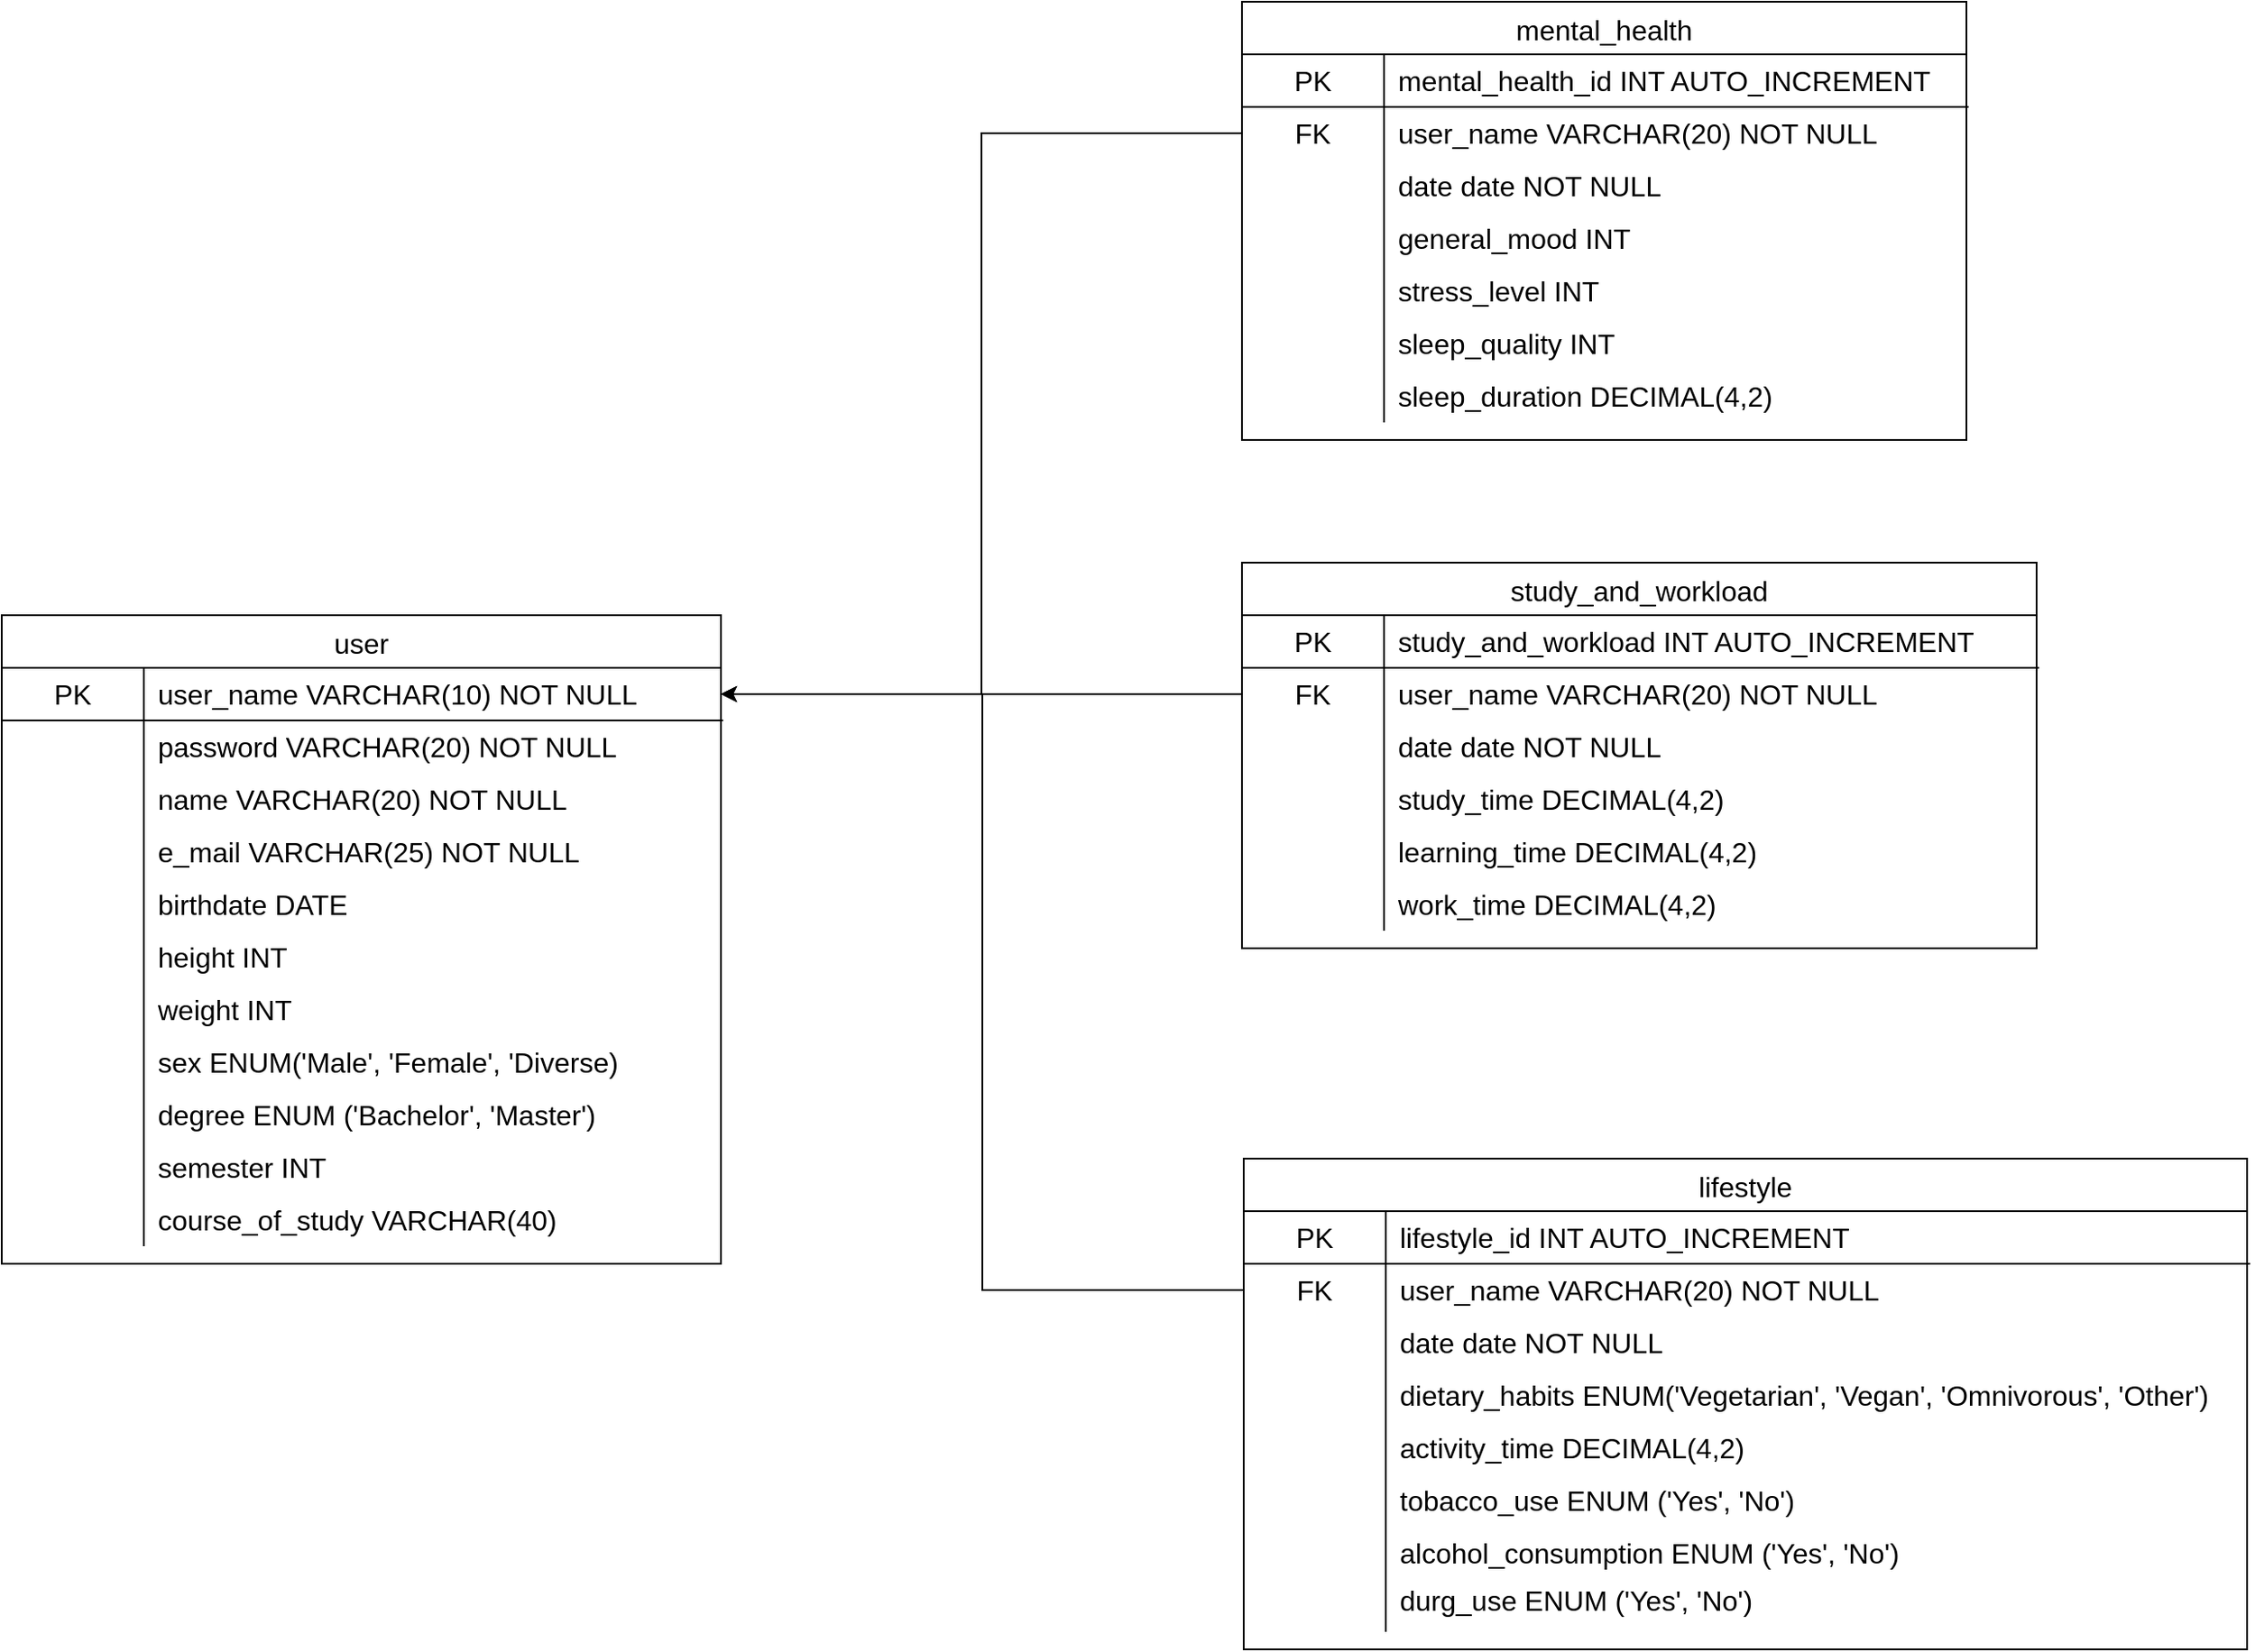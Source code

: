 <mxfile version="21.6.8" type="device">
  <diagram id="C5RBs43oDa-KdzZeNtuy" name="Page-1">
    <mxGraphModel dx="2213" dy="1338" grid="1" gridSize="10" guides="1" tooltips="1" connect="1" arrows="1" fold="1" page="1" pageScale="1" pageWidth="827" pageHeight="1169" math="0" shadow="0">
      <root>
        <mxCell id="WIyWlLk6GJQsqaUBKTNV-0" />
        <mxCell id="WIyWlLk6GJQsqaUBKTNV-1" parent="WIyWlLk6GJQsqaUBKTNV-0" />
        <mxCell id="Gidn2FxZ_d8zA4v_Wwoo-0" value="user" style="shape=table;startSize=30;container=1;collapsible=0;childLayout=tableLayout;fixedRows=1;rowLines=0;fontStyle=0;strokeColor=default;fontSize=16;" vertex="1" parent="WIyWlLk6GJQsqaUBKTNV-1">
          <mxGeometry x="120" y="350" width="410" height="370" as="geometry" />
        </mxCell>
        <mxCell id="Gidn2FxZ_d8zA4v_Wwoo-1" value="" style="shape=tableRow;horizontal=0;startSize=0;swimlaneHead=0;swimlaneBody=0;top=0;left=0;bottom=0;right=0;collapsible=0;dropTarget=0;fillColor=none;points=[[0,0.5],[1,0.5]];portConstraint=eastwest;strokeColor=inherit;fontSize=16;" vertex="1" parent="Gidn2FxZ_d8zA4v_Wwoo-0">
          <mxGeometry y="30" width="410" height="30" as="geometry" />
        </mxCell>
        <mxCell id="Gidn2FxZ_d8zA4v_Wwoo-2" value="PK" style="shape=partialRectangle;html=1;whiteSpace=wrap;connectable=0;fillColor=none;top=0;left=0;bottom=0;right=0;overflow=hidden;pointerEvents=1;strokeColor=inherit;fontSize=16;" vertex="1" parent="Gidn2FxZ_d8zA4v_Wwoo-1">
          <mxGeometry width="81" height="30" as="geometry">
            <mxRectangle width="81" height="30" as="alternateBounds" />
          </mxGeometry>
        </mxCell>
        <mxCell id="Gidn2FxZ_d8zA4v_Wwoo-3" value="user_name VARCHAR(10) NOT NULL" style="shape=partialRectangle;html=1;whiteSpace=wrap;connectable=0;fillColor=none;top=0;left=0;bottom=0;right=0;align=left;spacingLeft=6;overflow=hidden;strokeColor=inherit;fontSize=16;" vertex="1" parent="Gidn2FxZ_d8zA4v_Wwoo-1">
          <mxGeometry x="81" width="329" height="30" as="geometry">
            <mxRectangle width="329" height="30" as="alternateBounds" />
          </mxGeometry>
        </mxCell>
        <mxCell id="Gidn2FxZ_d8zA4v_Wwoo-4" value="" style="shape=tableRow;horizontal=0;startSize=0;swimlaneHead=0;swimlaneBody=0;top=0;left=0;bottom=0;right=0;collapsible=0;dropTarget=0;fillColor=none;points=[[0,0.5],[1,0.5]];portConstraint=eastwest;strokeColor=inherit;fontSize=16;" vertex="1" parent="Gidn2FxZ_d8zA4v_Wwoo-0">
          <mxGeometry y="60" width="410" height="30" as="geometry" />
        </mxCell>
        <mxCell id="Gidn2FxZ_d8zA4v_Wwoo-5" value="" style="shape=partialRectangle;html=1;whiteSpace=wrap;connectable=0;fillColor=none;top=0;left=0;bottom=0;right=0;overflow=hidden;strokeColor=inherit;fontSize=16;" vertex="1" parent="Gidn2FxZ_d8zA4v_Wwoo-4">
          <mxGeometry width="81" height="30" as="geometry">
            <mxRectangle width="81" height="30" as="alternateBounds" />
          </mxGeometry>
        </mxCell>
        <mxCell id="Gidn2FxZ_d8zA4v_Wwoo-6" value="password VARCHAR(20) NOT NULL&lt;span style=&quot;white-space: pre;&quot;&gt;&#x9;&lt;/span&gt;" style="shape=partialRectangle;html=1;whiteSpace=wrap;connectable=0;fillColor=none;top=0;left=0;bottom=0;right=0;align=left;spacingLeft=6;overflow=hidden;strokeColor=inherit;fontSize=16;" vertex="1" parent="Gidn2FxZ_d8zA4v_Wwoo-4">
          <mxGeometry x="81" width="329" height="30" as="geometry">
            <mxRectangle width="329" height="30" as="alternateBounds" />
          </mxGeometry>
        </mxCell>
        <mxCell id="Gidn2FxZ_d8zA4v_Wwoo-7" value="" style="shape=tableRow;horizontal=0;startSize=0;swimlaneHead=0;swimlaneBody=0;top=0;left=0;bottom=0;right=0;collapsible=0;dropTarget=0;fillColor=none;points=[[0,0.5],[1,0.5]];portConstraint=eastwest;strokeColor=inherit;fontSize=16;" vertex="1" parent="Gidn2FxZ_d8zA4v_Wwoo-0">
          <mxGeometry y="90" width="410" height="30" as="geometry" />
        </mxCell>
        <mxCell id="Gidn2FxZ_d8zA4v_Wwoo-8" value="" style="shape=partialRectangle;html=1;whiteSpace=wrap;connectable=0;fillColor=none;top=0;left=0;bottom=0;right=0;overflow=hidden;strokeColor=inherit;fontSize=16;" vertex="1" parent="Gidn2FxZ_d8zA4v_Wwoo-7">
          <mxGeometry width="81" height="30" as="geometry">
            <mxRectangle width="81" height="30" as="alternateBounds" />
          </mxGeometry>
        </mxCell>
        <mxCell id="Gidn2FxZ_d8zA4v_Wwoo-9" value="name VARCHAR(20) NOT NULL" style="shape=partialRectangle;html=1;whiteSpace=wrap;connectable=0;fillColor=none;top=0;left=0;bottom=0;right=0;align=left;spacingLeft=6;overflow=hidden;strokeColor=inherit;fontSize=16;" vertex="1" parent="Gidn2FxZ_d8zA4v_Wwoo-7">
          <mxGeometry x="81" width="329" height="30" as="geometry">
            <mxRectangle width="329" height="30" as="alternateBounds" />
          </mxGeometry>
        </mxCell>
        <mxCell id="Gidn2FxZ_d8zA4v_Wwoo-13" style="shape=tableRow;horizontal=0;startSize=0;swimlaneHead=0;swimlaneBody=0;top=0;left=0;bottom=0;right=0;collapsible=0;dropTarget=0;fillColor=none;points=[[0,0.5],[1,0.5]];portConstraint=eastwest;strokeColor=inherit;fontSize=16;" vertex="1" parent="Gidn2FxZ_d8zA4v_Wwoo-0">
          <mxGeometry y="120" width="410" height="30" as="geometry" />
        </mxCell>
        <mxCell id="Gidn2FxZ_d8zA4v_Wwoo-14" style="shape=partialRectangle;html=1;whiteSpace=wrap;connectable=0;fillColor=none;top=0;left=0;bottom=0;right=0;overflow=hidden;strokeColor=inherit;fontSize=16;" vertex="1" parent="Gidn2FxZ_d8zA4v_Wwoo-13">
          <mxGeometry width="81" height="30" as="geometry">
            <mxRectangle width="81" height="30" as="alternateBounds" />
          </mxGeometry>
        </mxCell>
        <mxCell id="Gidn2FxZ_d8zA4v_Wwoo-15" value="e_mail VARCHAR(25) NOT NULL" style="shape=partialRectangle;html=1;whiteSpace=wrap;connectable=0;fillColor=none;top=0;left=0;bottom=0;right=0;align=left;spacingLeft=6;overflow=hidden;strokeColor=inherit;fontSize=16;" vertex="1" parent="Gidn2FxZ_d8zA4v_Wwoo-13">
          <mxGeometry x="81" width="329" height="30" as="geometry">
            <mxRectangle width="329" height="30" as="alternateBounds" />
          </mxGeometry>
        </mxCell>
        <mxCell id="Gidn2FxZ_d8zA4v_Wwoo-16" style="shape=tableRow;horizontal=0;startSize=0;swimlaneHead=0;swimlaneBody=0;top=0;left=0;bottom=0;right=0;collapsible=0;dropTarget=0;fillColor=none;points=[[0,0.5],[1,0.5]];portConstraint=eastwest;strokeColor=inherit;fontSize=16;" vertex="1" parent="Gidn2FxZ_d8zA4v_Wwoo-0">
          <mxGeometry y="150" width="410" height="30" as="geometry" />
        </mxCell>
        <mxCell id="Gidn2FxZ_d8zA4v_Wwoo-17" style="shape=partialRectangle;html=1;whiteSpace=wrap;connectable=0;fillColor=none;top=0;left=0;bottom=0;right=0;overflow=hidden;strokeColor=inherit;fontSize=16;" vertex="1" parent="Gidn2FxZ_d8zA4v_Wwoo-16">
          <mxGeometry width="81" height="30" as="geometry">
            <mxRectangle width="81" height="30" as="alternateBounds" />
          </mxGeometry>
        </mxCell>
        <mxCell id="Gidn2FxZ_d8zA4v_Wwoo-18" value="birthdate DATE" style="shape=partialRectangle;html=1;whiteSpace=wrap;connectable=0;fillColor=none;top=0;left=0;bottom=0;right=0;align=left;spacingLeft=6;overflow=hidden;strokeColor=inherit;fontSize=16;" vertex="1" parent="Gidn2FxZ_d8zA4v_Wwoo-16">
          <mxGeometry x="81" width="329" height="30" as="geometry">
            <mxRectangle width="329" height="30" as="alternateBounds" />
          </mxGeometry>
        </mxCell>
        <mxCell id="Gidn2FxZ_d8zA4v_Wwoo-19" style="shape=tableRow;horizontal=0;startSize=0;swimlaneHead=0;swimlaneBody=0;top=0;left=0;bottom=0;right=0;collapsible=0;dropTarget=0;fillColor=none;points=[[0,0.5],[1,0.5]];portConstraint=eastwest;strokeColor=inherit;fontSize=16;" vertex="1" parent="Gidn2FxZ_d8zA4v_Wwoo-0">
          <mxGeometry y="180" width="410" height="30" as="geometry" />
        </mxCell>
        <mxCell id="Gidn2FxZ_d8zA4v_Wwoo-20" style="shape=partialRectangle;html=1;whiteSpace=wrap;connectable=0;fillColor=none;top=0;left=0;bottom=0;right=0;overflow=hidden;strokeColor=inherit;fontSize=16;" vertex="1" parent="Gidn2FxZ_d8zA4v_Wwoo-19">
          <mxGeometry width="81" height="30" as="geometry">
            <mxRectangle width="81" height="30" as="alternateBounds" />
          </mxGeometry>
        </mxCell>
        <mxCell id="Gidn2FxZ_d8zA4v_Wwoo-21" value="height INT&lt;span style=&quot;white-space: pre;&quot;&gt;&#x9;&lt;/span&gt;" style="shape=partialRectangle;html=1;whiteSpace=wrap;connectable=0;fillColor=none;top=0;left=0;bottom=0;right=0;align=left;spacingLeft=6;overflow=hidden;strokeColor=inherit;fontSize=16;" vertex="1" parent="Gidn2FxZ_d8zA4v_Wwoo-19">
          <mxGeometry x="81" width="329" height="30" as="geometry">
            <mxRectangle width="329" height="30" as="alternateBounds" />
          </mxGeometry>
        </mxCell>
        <mxCell id="Gidn2FxZ_d8zA4v_Wwoo-22" style="shape=tableRow;horizontal=0;startSize=0;swimlaneHead=0;swimlaneBody=0;top=0;left=0;bottom=0;right=0;collapsible=0;dropTarget=0;fillColor=none;points=[[0,0.5],[1,0.5]];portConstraint=eastwest;strokeColor=inherit;fontSize=16;" vertex="1" parent="Gidn2FxZ_d8zA4v_Wwoo-0">
          <mxGeometry y="210" width="410" height="30" as="geometry" />
        </mxCell>
        <mxCell id="Gidn2FxZ_d8zA4v_Wwoo-23" style="shape=partialRectangle;html=1;whiteSpace=wrap;connectable=0;fillColor=none;top=0;left=0;bottom=0;right=0;overflow=hidden;strokeColor=inherit;fontSize=16;" vertex="1" parent="Gidn2FxZ_d8zA4v_Wwoo-22">
          <mxGeometry width="81" height="30" as="geometry">
            <mxRectangle width="81" height="30" as="alternateBounds" />
          </mxGeometry>
        </mxCell>
        <mxCell id="Gidn2FxZ_d8zA4v_Wwoo-24" value="weight INT" style="shape=partialRectangle;html=1;whiteSpace=wrap;connectable=0;fillColor=none;top=0;left=0;bottom=0;right=0;align=left;spacingLeft=6;overflow=hidden;strokeColor=inherit;fontSize=16;" vertex="1" parent="Gidn2FxZ_d8zA4v_Wwoo-22">
          <mxGeometry x="81" width="329" height="30" as="geometry">
            <mxRectangle width="329" height="30" as="alternateBounds" />
          </mxGeometry>
        </mxCell>
        <mxCell id="Gidn2FxZ_d8zA4v_Wwoo-25" style="shape=tableRow;horizontal=0;startSize=0;swimlaneHead=0;swimlaneBody=0;top=0;left=0;bottom=0;right=0;collapsible=0;dropTarget=0;fillColor=none;points=[[0,0.5],[1,0.5]];portConstraint=eastwest;strokeColor=inherit;fontSize=16;" vertex="1" parent="Gidn2FxZ_d8zA4v_Wwoo-0">
          <mxGeometry y="240" width="410" height="30" as="geometry" />
        </mxCell>
        <mxCell id="Gidn2FxZ_d8zA4v_Wwoo-26" style="shape=partialRectangle;html=1;whiteSpace=wrap;connectable=0;fillColor=none;top=0;left=0;bottom=0;right=0;overflow=hidden;strokeColor=inherit;fontSize=16;" vertex="1" parent="Gidn2FxZ_d8zA4v_Wwoo-25">
          <mxGeometry width="81" height="30" as="geometry">
            <mxRectangle width="81" height="30" as="alternateBounds" />
          </mxGeometry>
        </mxCell>
        <mxCell id="Gidn2FxZ_d8zA4v_Wwoo-27" value="sex ENUM(&#39;Male&#39;, &#39;Female&#39;, &#39;Diverse)" style="shape=partialRectangle;html=1;whiteSpace=wrap;connectable=0;fillColor=none;top=0;left=0;bottom=0;right=0;align=left;spacingLeft=6;overflow=hidden;strokeColor=inherit;fontSize=16;" vertex="1" parent="Gidn2FxZ_d8zA4v_Wwoo-25">
          <mxGeometry x="81" width="329" height="30" as="geometry">
            <mxRectangle width="329" height="30" as="alternateBounds" />
          </mxGeometry>
        </mxCell>
        <mxCell id="Gidn2FxZ_d8zA4v_Wwoo-28" style="shape=tableRow;horizontal=0;startSize=0;swimlaneHead=0;swimlaneBody=0;top=0;left=0;bottom=0;right=0;collapsible=0;dropTarget=0;fillColor=none;points=[[0,0.5],[1,0.5]];portConstraint=eastwest;strokeColor=inherit;fontSize=16;" vertex="1" parent="Gidn2FxZ_d8zA4v_Wwoo-0">
          <mxGeometry y="270" width="410" height="30" as="geometry" />
        </mxCell>
        <mxCell id="Gidn2FxZ_d8zA4v_Wwoo-29" style="shape=partialRectangle;html=1;whiteSpace=wrap;connectable=0;fillColor=none;top=0;left=0;bottom=0;right=0;overflow=hidden;strokeColor=inherit;fontSize=16;" vertex="1" parent="Gidn2FxZ_d8zA4v_Wwoo-28">
          <mxGeometry width="81" height="30" as="geometry">
            <mxRectangle width="81" height="30" as="alternateBounds" />
          </mxGeometry>
        </mxCell>
        <mxCell id="Gidn2FxZ_d8zA4v_Wwoo-30" value="degree ENUM (&#39;Bachelor&#39;, &#39;Master&#39;)" style="shape=partialRectangle;html=1;whiteSpace=wrap;connectable=0;fillColor=none;top=0;left=0;bottom=0;right=0;align=left;spacingLeft=6;overflow=hidden;strokeColor=inherit;fontSize=16;" vertex="1" parent="Gidn2FxZ_d8zA4v_Wwoo-28">
          <mxGeometry x="81" width="329" height="30" as="geometry">
            <mxRectangle width="329" height="30" as="alternateBounds" />
          </mxGeometry>
        </mxCell>
        <mxCell id="Gidn2FxZ_d8zA4v_Wwoo-31" style="shape=tableRow;horizontal=0;startSize=0;swimlaneHead=0;swimlaneBody=0;top=0;left=0;bottom=0;right=0;collapsible=0;dropTarget=0;fillColor=none;points=[[0,0.5],[1,0.5]];portConstraint=eastwest;strokeColor=inherit;fontSize=16;" vertex="1" parent="Gidn2FxZ_d8zA4v_Wwoo-0">
          <mxGeometry y="300" width="410" height="30" as="geometry" />
        </mxCell>
        <mxCell id="Gidn2FxZ_d8zA4v_Wwoo-32" style="shape=partialRectangle;html=1;whiteSpace=wrap;connectable=0;fillColor=none;top=0;left=0;bottom=0;right=0;overflow=hidden;strokeColor=inherit;fontSize=16;" vertex="1" parent="Gidn2FxZ_d8zA4v_Wwoo-31">
          <mxGeometry width="81" height="30" as="geometry">
            <mxRectangle width="81" height="30" as="alternateBounds" />
          </mxGeometry>
        </mxCell>
        <mxCell id="Gidn2FxZ_d8zA4v_Wwoo-33" value="semester INT" style="shape=partialRectangle;html=1;whiteSpace=wrap;connectable=0;fillColor=none;top=0;left=0;bottom=0;right=0;align=left;spacingLeft=6;overflow=hidden;strokeColor=inherit;fontSize=16;" vertex="1" parent="Gidn2FxZ_d8zA4v_Wwoo-31">
          <mxGeometry x="81" width="329" height="30" as="geometry">
            <mxRectangle width="329" height="30" as="alternateBounds" />
          </mxGeometry>
        </mxCell>
        <mxCell id="Gidn2FxZ_d8zA4v_Wwoo-34" style="shape=tableRow;horizontal=0;startSize=0;swimlaneHead=0;swimlaneBody=0;top=0;left=0;bottom=0;right=0;collapsible=0;dropTarget=0;fillColor=none;points=[[0,0.5],[1,0.5]];portConstraint=eastwest;strokeColor=inherit;fontSize=16;" vertex="1" parent="Gidn2FxZ_d8zA4v_Wwoo-0">
          <mxGeometry y="330" width="410" height="30" as="geometry" />
        </mxCell>
        <mxCell id="Gidn2FxZ_d8zA4v_Wwoo-35" style="shape=partialRectangle;html=1;whiteSpace=wrap;connectable=0;fillColor=none;top=0;left=0;bottom=0;right=0;overflow=hidden;strokeColor=inherit;fontSize=16;" vertex="1" parent="Gidn2FxZ_d8zA4v_Wwoo-34">
          <mxGeometry width="81" height="30" as="geometry">
            <mxRectangle width="81" height="30" as="alternateBounds" />
          </mxGeometry>
        </mxCell>
        <mxCell id="Gidn2FxZ_d8zA4v_Wwoo-36" value="course_of_study VARCHAR(40)" style="shape=partialRectangle;html=1;whiteSpace=wrap;connectable=0;fillColor=none;top=0;left=0;bottom=0;right=0;align=left;spacingLeft=6;overflow=hidden;strokeColor=inherit;fontSize=16;" vertex="1" parent="Gidn2FxZ_d8zA4v_Wwoo-34">
          <mxGeometry x="81" width="329" height="30" as="geometry">
            <mxRectangle width="329" height="30" as="alternateBounds" />
          </mxGeometry>
        </mxCell>
        <mxCell id="Gidn2FxZ_d8zA4v_Wwoo-37" value="" style="endArrow=none;html=1;rounded=0;entryX=1.003;entryY=0;entryDx=0;entryDy=0;entryPerimeter=0;exitX=0;exitY=0;exitDx=0;exitDy=0;exitPerimeter=0;" edge="1" parent="Gidn2FxZ_d8zA4v_Wwoo-0" source="Gidn2FxZ_d8zA4v_Wwoo-4" target="Gidn2FxZ_d8zA4v_Wwoo-4">
          <mxGeometry width="50" height="50" relative="1" as="geometry">
            <mxPoint x="180" y="190" as="sourcePoint" />
            <mxPoint x="230" y="140" as="targetPoint" />
          </mxGeometry>
        </mxCell>
        <mxCell id="Gidn2FxZ_d8zA4v_Wwoo-38" value="mental_health" style="shape=table;startSize=30;container=1;collapsible=0;childLayout=tableLayout;fixedRows=1;rowLines=0;fontStyle=0;strokeColor=default;fontSize=16;" vertex="1" parent="WIyWlLk6GJQsqaUBKTNV-1">
          <mxGeometry x="827" width="413" height="250" as="geometry" />
        </mxCell>
        <mxCell id="Gidn2FxZ_d8zA4v_Wwoo-39" value="" style="shape=tableRow;horizontal=0;startSize=0;swimlaneHead=0;swimlaneBody=0;top=0;left=0;bottom=0;right=0;collapsible=0;dropTarget=0;fillColor=none;points=[[0,0.5],[1,0.5]];portConstraint=eastwest;strokeColor=inherit;fontSize=16;" vertex="1" parent="Gidn2FxZ_d8zA4v_Wwoo-38">
          <mxGeometry y="30" width="413" height="30" as="geometry" />
        </mxCell>
        <mxCell id="Gidn2FxZ_d8zA4v_Wwoo-40" value="PK" style="shape=partialRectangle;html=1;whiteSpace=wrap;connectable=0;fillColor=none;top=0;left=0;bottom=0;right=0;overflow=hidden;pointerEvents=1;strokeColor=inherit;fontSize=16;" vertex="1" parent="Gidn2FxZ_d8zA4v_Wwoo-39">
          <mxGeometry width="81" height="30" as="geometry">
            <mxRectangle width="81" height="30" as="alternateBounds" />
          </mxGeometry>
        </mxCell>
        <mxCell id="Gidn2FxZ_d8zA4v_Wwoo-41" value="mental_health_id INT AUTO_INCREMENT" style="shape=partialRectangle;html=1;whiteSpace=wrap;connectable=0;fillColor=none;top=0;left=0;bottom=0;right=0;align=left;spacingLeft=6;overflow=hidden;strokeColor=inherit;fontSize=16;" vertex="1" parent="Gidn2FxZ_d8zA4v_Wwoo-39">
          <mxGeometry x="81" width="332" height="30" as="geometry">
            <mxRectangle width="332" height="30" as="alternateBounds" />
          </mxGeometry>
        </mxCell>
        <mxCell id="Gidn2FxZ_d8zA4v_Wwoo-42" value="" style="shape=tableRow;horizontal=0;startSize=0;swimlaneHead=0;swimlaneBody=0;top=0;left=0;bottom=0;right=0;collapsible=0;dropTarget=0;fillColor=none;points=[[0,0.5],[1,0.5]];portConstraint=eastwest;strokeColor=inherit;fontSize=16;" vertex="1" parent="Gidn2FxZ_d8zA4v_Wwoo-38">
          <mxGeometry y="60" width="413" height="30" as="geometry" />
        </mxCell>
        <mxCell id="Gidn2FxZ_d8zA4v_Wwoo-43" value="FK" style="shape=partialRectangle;html=1;whiteSpace=wrap;connectable=0;fillColor=none;top=0;left=0;bottom=0;right=0;overflow=hidden;strokeColor=inherit;fontSize=16;" vertex="1" parent="Gidn2FxZ_d8zA4v_Wwoo-42">
          <mxGeometry width="81" height="30" as="geometry">
            <mxRectangle width="81" height="30" as="alternateBounds" />
          </mxGeometry>
        </mxCell>
        <mxCell id="Gidn2FxZ_d8zA4v_Wwoo-44" value="user_name VARCHAR(20) NOT NULL" style="shape=partialRectangle;html=1;whiteSpace=wrap;connectable=0;fillColor=none;top=0;left=0;bottom=0;right=0;align=left;spacingLeft=6;overflow=hidden;strokeColor=inherit;fontSize=16;" vertex="1" parent="Gidn2FxZ_d8zA4v_Wwoo-42">
          <mxGeometry x="81" width="332" height="30" as="geometry">
            <mxRectangle width="332" height="30" as="alternateBounds" />
          </mxGeometry>
        </mxCell>
        <mxCell id="Gidn2FxZ_d8zA4v_Wwoo-45" value="" style="shape=tableRow;horizontal=0;startSize=0;swimlaneHead=0;swimlaneBody=0;top=0;left=0;bottom=0;right=0;collapsible=0;dropTarget=0;fillColor=none;points=[[0,0.5],[1,0.5]];portConstraint=eastwest;strokeColor=inherit;fontSize=16;" vertex="1" parent="Gidn2FxZ_d8zA4v_Wwoo-38">
          <mxGeometry y="90" width="413" height="30" as="geometry" />
        </mxCell>
        <mxCell id="Gidn2FxZ_d8zA4v_Wwoo-46" value="" style="shape=partialRectangle;html=1;whiteSpace=wrap;connectable=0;fillColor=none;top=0;left=0;bottom=0;right=0;overflow=hidden;strokeColor=inherit;fontSize=16;" vertex="1" parent="Gidn2FxZ_d8zA4v_Wwoo-45">
          <mxGeometry width="81" height="30" as="geometry">
            <mxRectangle width="81" height="30" as="alternateBounds" />
          </mxGeometry>
        </mxCell>
        <mxCell id="Gidn2FxZ_d8zA4v_Wwoo-47" value="date date NOT NULL" style="shape=partialRectangle;html=1;whiteSpace=wrap;connectable=0;fillColor=none;top=0;left=0;bottom=0;right=0;align=left;spacingLeft=6;overflow=hidden;strokeColor=inherit;fontSize=16;" vertex="1" parent="Gidn2FxZ_d8zA4v_Wwoo-45">
          <mxGeometry x="81" width="332" height="30" as="geometry">
            <mxRectangle width="332" height="30" as="alternateBounds" />
          </mxGeometry>
        </mxCell>
        <mxCell id="Gidn2FxZ_d8zA4v_Wwoo-48" style="shape=tableRow;horizontal=0;startSize=0;swimlaneHead=0;swimlaneBody=0;top=0;left=0;bottom=0;right=0;collapsible=0;dropTarget=0;fillColor=none;points=[[0,0.5],[1,0.5]];portConstraint=eastwest;strokeColor=inherit;fontSize=16;" vertex="1" parent="Gidn2FxZ_d8zA4v_Wwoo-38">
          <mxGeometry y="120" width="413" height="30" as="geometry" />
        </mxCell>
        <mxCell id="Gidn2FxZ_d8zA4v_Wwoo-49" style="shape=partialRectangle;html=1;whiteSpace=wrap;connectable=0;fillColor=none;top=0;left=0;bottom=0;right=0;overflow=hidden;strokeColor=inherit;fontSize=16;" vertex="1" parent="Gidn2FxZ_d8zA4v_Wwoo-48">
          <mxGeometry width="81" height="30" as="geometry">
            <mxRectangle width="81" height="30" as="alternateBounds" />
          </mxGeometry>
        </mxCell>
        <mxCell id="Gidn2FxZ_d8zA4v_Wwoo-50" value="general_mood INT&amp;nbsp;" style="shape=partialRectangle;html=1;whiteSpace=wrap;connectable=0;fillColor=none;top=0;left=0;bottom=0;right=0;align=left;spacingLeft=6;overflow=hidden;strokeColor=inherit;fontSize=16;" vertex="1" parent="Gidn2FxZ_d8zA4v_Wwoo-48">
          <mxGeometry x="81" width="332" height="30" as="geometry">
            <mxRectangle width="332" height="30" as="alternateBounds" />
          </mxGeometry>
        </mxCell>
        <mxCell id="Gidn2FxZ_d8zA4v_Wwoo-51" style="shape=tableRow;horizontal=0;startSize=0;swimlaneHead=0;swimlaneBody=0;top=0;left=0;bottom=0;right=0;collapsible=0;dropTarget=0;fillColor=none;points=[[0,0.5],[1,0.5]];portConstraint=eastwest;strokeColor=inherit;fontSize=16;" vertex="1" parent="Gidn2FxZ_d8zA4v_Wwoo-38">
          <mxGeometry y="150" width="413" height="30" as="geometry" />
        </mxCell>
        <mxCell id="Gidn2FxZ_d8zA4v_Wwoo-52" style="shape=partialRectangle;html=1;whiteSpace=wrap;connectable=0;fillColor=none;top=0;left=0;bottom=0;right=0;overflow=hidden;strokeColor=inherit;fontSize=16;" vertex="1" parent="Gidn2FxZ_d8zA4v_Wwoo-51">
          <mxGeometry width="81" height="30" as="geometry">
            <mxRectangle width="81" height="30" as="alternateBounds" />
          </mxGeometry>
        </mxCell>
        <mxCell id="Gidn2FxZ_d8zA4v_Wwoo-53" value="stress_level INT" style="shape=partialRectangle;html=1;whiteSpace=wrap;connectable=0;fillColor=none;top=0;left=0;bottom=0;right=0;align=left;spacingLeft=6;overflow=hidden;strokeColor=inherit;fontSize=16;" vertex="1" parent="Gidn2FxZ_d8zA4v_Wwoo-51">
          <mxGeometry x="81" width="332" height="30" as="geometry">
            <mxRectangle width="332" height="30" as="alternateBounds" />
          </mxGeometry>
        </mxCell>
        <mxCell id="Gidn2FxZ_d8zA4v_Wwoo-54" style="shape=tableRow;horizontal=0;startSize=0;swimlaneHead=0;swimlaneBody=0;top=0;left=0;bottom=0;right=0;collapsible=0;dropTarget=0;fillColor=none;points=[[0,0.5],[1,0.5]];portConstraint=eastwest;strokeColor=inherit;fontSize=16;" vertex="1" parent="Gidn2FxZ_d8zA4v_Wwoo-38">
          <mxGeometry y="180" width="413" height="30" as="geometry" />
        </mxCell>
        <mxCell id="Gidn2FxZ_d8zA4v_Wwoo-55" style="shape=partialRectangle;html=1;whiteSpace=wrap;connectable=0;fillColor=none;top=0;left=0;bottom=0;right=0;overflow=hidden;strokeColor=inherit;fontSize=16;" vertex="1" parent="Gidn2FxZ_d8zA4v_Wwoo-54">
          <mxGeometry width="81" height="30" as="geometry">
            <mxRectangle width="81" height="30" as="alternateBounds" />
          </mxGeometry>
        </mxCell>
        <mxCell id="Gidn2FxZ_d8zA4v_Wwoo-56" value="sleep_quality INT" style="shape=partialRectangle;html=1;whiteSpace=wrap;connectable=0;fillColor=none;top=0;left=0;bottom=0;right=0;align=left;spacingLeft=6;overflow=hidden;strokeColor=inherit;fontSize=16;" vertex="1" parent="Gidn2FxZ_d8zA4v_Wwoo-54">
          <mxGeometry x="81" width="332" height="30" as="geometry">
            <mxRectangle width="332" height="30" as="alternateBounds" />
          </mxGeometry>
        </mxCell>
        <mxCell id="Gidn2FxZ_d8zA4v_Wwoo-57" style="shape=tableRow;horizontal=0;startSize=0;swimlaneHead=0;swimlaneBody=0;top=0;left=0;bottom=0;right=0;collapsible=0;dropTarget=0;fillColor=none;points=[[0,0.5],[1,0.5]];portConstraint=eastwest;strokeColor=inherit;fontSize=16;" vertex="1" parent="Gidn2FxZ_d8zA4v_Wwoo-38">
          <mxGeometry y="210" width="413" height="30" as="geometry" />
        </mxCell>
        <mxCell id="Gidn2FxZ_d8zA4v_Wwoo-58" style="shape=partialRectangle;html=1;whiteSpace=wrap;connectable=0;fillColor=none;top=0;left=0;bottom=0;right=0;overflow=hidden;strokeColor=inherit;fontSize=16;" vertex="1" parent="Gidn2FxZ_d8zA4v_Wwoo-57">
          <mxGeometry width="81" height="30" as="geometry">
            <mxRectangle width="81" height="30" as="alternateBounds" />
          </mxGeometry>
        </mxCell>
        <mxCell id="Gidn2FxZ_d8zA4v_Wwoo-59" value="sleep_duration DECIMAL(4,2)" style="shape=partialRectangle;html=1;whiteSpace=wrap;connectable=0;fillColor=none;top=0;left=0;bottom=0;right=0;align=left;spacingLeft=6;overflow=hidden;strokeColor=inherit;fontSize=16;" vertex="1" parent="Gidn2FxZ_d8zA4v_Wwoo-57">
          <mxGeometry x="81" width="332" height="30" as="geometry">
            <mxRectangle width="332" height="30" as="alternateBounds" />
          </mxGeometry>
        </mxCell>
        <mxCell id="Gidn2FxZ_d8zA4v_Wwoo-72" value="" style="endArrow=none;html=1;rounded=0;entryX=1.003;entryY=0;entryDx=0;entryDy=0;entryPerimeter=0;exitX=0;exitY=0;exitDx=0;exitDy=0;exitPerimeter=0;" edge="1" parent="Gidn2FxZ_d8zA4v_Wwoo-38" source="Gidn2FxZ_d8zA4v_Wwoo-42" target="Gidn2FxZ_d8zA4v_Wwoo-42">
          <mxGeometry width="50" height="50" relative="1" as="geometry">
            <mxPoint x="180" y="190" as="sourcePoint" />
            <mxPoint x="230" y="140" as="targetPoint" />
          </mxGeometry>
        </mxCell>
        <mxCell id="Gidn2FxZ_d8zA4v_Wwoo-73" value="lifestyle" style="shape=table;startSize=30;container=1;collapsible=0;childLayout=tableLayout;fixedRows=1;rowLines=0;fontStyle=0;strokeColor=default;fontSize=16;" vertex="1" parent="WIyWlLk6GJQsqaUBKTNV-1">
          <mxGeometry x="828" y="660" width="572" height="280" as="geometry" />
        </mxCell>
        <mxCell id="Gidn2FxZ_d8zA4v_Wwoo-74" value="" style="shape=tableRow;horizontal=0;startSize=0;swimlaneHead=0;swimlaneBody=0;top=0;left=0;bottom=0;right=0;collapsible=0;dropTarget=0;fillColor=none;points=[[0,0.5],[1,0.5]];portConstraint=eastwest;strokeColor=inherit;fontSize=16;" vertex="1" parent="Gidn2FxZ_d8zA4v_Wwoo-73">
          <mxGeometry y="30" width="572" height="30" as="geometry" />
        </mxCell>
        <mxCell id="Gidn2FxZ_d8zA4v_Wwoo-75" value="PK" style="shape=partialRectangle;html=1;whiteSpace=wrap;connectable=0;fillColor=none;top=0;left=0;bottom=0;right=0;overflow=hidden;pointerEvents=1;strokeColor=inherit;fontSize=16;" vertex="1" parent="Gidn2FxZ_d8zA4v_Wwoo-74">
          <mxGeometry width="81" height="30" as="geometry">
            <mxRectangle width="81" height="30" as="alternateBounds" />
          </mxGeometry>
        </mxCell>
        <mxCell id="Gidn2FxZ_d8zA4v_Wwoo-76" value="lifestyle_id INT AUTO_INCREMENT" style="shape=partialRectangle;html=1;whiteSpace=wrap;connectable=0;fillColor=none;top=0;left=0;bottom=0;right=0;align=left;spacingLeft=6;overflow=hidden;strokeColor=inherit;fontSize=16;" vertex="1" parent="Gidn2FxZ_d8zA4v_Wwoo-74">
          <mxGeometry x="81" width="491" height="30" as="geometry">
            <mxRectangle width="491" height="30" as="alternateBounds" />
          </mxGeometry>
        </mxCell>
        <mxCell id="Gidn2FxZ_d8zA4v_Wwoo-77" value="" style="shape=tableRow;horizontal=0;startSize=0;swimlaneHead=0;swimlaneBody=0;top=0;left=0;bottom=0;right=0;collapsible=0;dropTarget=0;fillColor=none;points=[[0,0.5],[1,0.5]];portConstraint=eastwest;strokeColor=inherit;fontSize=16;" vertex="1" parent="Gidn2FxZ_d8zA4v_Wwoo-73">
          <mxGeometry y="60" width="572" height="30" as="geometry" />
        </mxCell>
        <mxCell id="Gidn2FxZ_d8zA4v_Wwoo-78" value="FK" style="shape=partialRectangle;html=1;whiteSpace=wrap;connectable=0;fillColor=none;top=0;left=0;bottom=0;right=0;overflow=hidden;strokeColor=inherit;fontSize=16;" vertex="1" parent="Gidn2FxZ_d8zA4v_Wwoo-77">
          <mxGeometry width="81" height="30" as="geometry">
            <mxRectangle width="81" height="30" as="alternateBounds" />
          </mxGeometry>
        </mxCell>
        <mxCell id="Gidn2FxZ_d8zA4v_Wwoo-79" value="user_name VARCHAR(20) NOT NULL" style="shape=partialRectangle;html=1;whiteSpace=wrap;connectable=0;fillColor=none;top=0;left=0;bottom=0;right=0;align=left;spacingLeft=6;overflow=hidden;strokeColor=inherit;fontSize=16;" vertex="1" parent="Gidn2FxZ_d8zA4v_Wwoo-77">
          <mxGeometry x="81" width="491" height="30" as="geometry">
            <mxRectangle width="491" height="30" as="alternateBounds" />
          </mxGeometry>
        </mxCell>
        <mxCell id="Gidn2FxZ_d8zA4v_Wwoo-80" value="" style="shape=tableRow;horizontal=0;startSize=0;swimlaneHead=0;swimlaneBody=0;top=0;left=0;bottom=0;right=0;collapsible=0;dropTarget=0;fillColor=none;points=[[0,0.5],[1,0.5]];portConstraint=eastwest;strokeColor=inherit;fontSize=16;" vertex="1" parent="Gidn2FxZ_d8zA4v_Wwoo-73">
          <mxGeometry y="90" width="572" height="30" as="geometry" />
        </mxCell>
        <mxCell id="Gidn2FxZ_d8zA4v_Wwoo-81" value="" style="shape=partialRectangle;html=1;whiteSpace=wrap;connectable=0;fillColor=none;top=0;left=0;bottom=0;right=0;overflow=hidden;strokeColor=inherit;fontSize=16;" vertex="1" parent="Gidn2FxZ_d8zA4v_Wwoo-80">
          <mxGeometry width="81" height="30" as="geometry">
            <mxRectangle width="81" height="30" as="alternateBounds" />
          </mxGeometry>
        </mxCell>
        <mxCell id="Gidn2FxZ_d8zA4v_Wwoo-82" value="date date NOT NULL" style="shape=partialRectangle;html=1;whiteSpace=wrap;connectable=0;fillColor=none;top=0;left=0;bottom=0;right=0;align=left;spacingLeft=6;overflow=hidden;strokeColor=inherit;fontSize=16;" vertex="1" parent="Gidn2FxZ_d8zA4v_Wwoo-80">
          <mxGeometry x="81" width="491" height="30" as="geometry">
            <mxRectangle width="491" height="30" as="alternateBounds" />
          </mxGeometry>
        </mxCell>
        <mxCell id="Gidn2FxZ_d8zA4v_Wwoo-83" style="shape=tableRow;horizontal=0;startSize=0;swimlaneHead=0;swimlaneBody=0;top=0;left=0;bottom=0;right=0;collapsible=0;dropTarget=0;fillColor=none;points=[[0,0.5],[1,0.5]];portConstraint=eastwest;strokeColor=inherit;fontSize=16;" vertex="1" parent="Gidn2FxZ_d8zA4v_Wwoo-73">
          <mxGeometry y="120" width="572" height="30" as="geometry" />
        </mxCell>
        <mxCell id="Gidn2FxZ_d8zA4v_Wwoo-84" style="shape=partialRectangle;html=1;whiteSpace=wrap;connectable=0;fillColor=none;top=0;left=0;bottom=0;right=0;overflow=hidden;strokeColor=inherit;fontSize=16;" vertex="1" parent="Gidn2FxZ_d8zA4v_Wwoo-83">
          <mxGeometry width="81" height="30" as="geometry">
            <mxRectangle width="81" height="30" as="alternateBounds" />
          </mxGeometry>
        </mxCell>
        <mxCell id="Gidn2FxZ_d8zA4v_Wwoo-85" value="dietary_habits ENUM(&#39;Vegetarian&#39;, &#39;Vegan&#39;, &#39;Omnivorous&#39;, &#39;Other&#39;)" style="shape=partialRectangle;html=1;whiteSpace=wrap;connectable=0;fillColor=none;top=0;left=0;bottom=0;right=0;align=left;spacingLeft=6;overflow=hidden;strokeColor=inherit;fontSize=16;" vertex="1" parent="Gidn2FxZ_d8zA4v_Wwoo-83">
          <mxGeometry x="81" width="491" height="30" as="geometry">
            <mxRectangle width="491" height="30" as="alternateBounds" />
          </mxGeometry>
        </mxCell>
        <mxCell id="Gidn2FxZ_d8zA4v_Wwoo-86" style="shape=tableRow;horizontal=0;startSize=0;swimlaneHead=0;swimlaneBody=0;top=0;left=0;bottom=0;right=0;collapsible=0;dropTarget=0;fillColor=none;points=[[0,0.5],[1,0.5]];portConstraint=eastwest;strokeColor=inherit;fontSize=16;" vertex="1" parent="Gidn2FxZ_d8zA4v_Wwoo-73">
          <mxGeometry y="150" width="572" height="30" as="geometry" />
        </mxCell>
        <mxCell id="Gidn2FxZ_d8zA4v_Wwoo-87" style="shape=partialRectangle;html=1;whiteSpace=wrap;connectable=0;fillColor=none;top=0;left=0;bottom=0;right=0;overflow=hidden;strokeColor=inherit;fontSize=16;" vertex="1" parent="Gidn2FxZ_d8zA4v_Wwoo-86">
          <mxGeometry width="81" height="30" as="geometry">
            <mxRectangle width="81" height="30" as="alternateBounds" />
          </mxGeometry>
        </mxCell>
        <mxCell id="Gidn2FxZ_d8zA4v_Wwoo-88" value="activity_time DECIMAL(4,2)" style="shape=partialRectangle;html=1;whiteSpace=wrap;connectable=0;fillColor=none;top=0;left=0;bottom=0;right=0;align=left;spacingLeft=6;overflow=hidden;strokeColor=inherit;fontSize=16;" vertex="1" parent="Gidn2FxZ_d8zA4v_Wwoo-86">
          <mxGeometry x="81" width="491" height="30" as="geometry">
            <mxRectangle width="491" height="30" as="alternateBounds" />
          </mxGeometry>
        </mxCell>
        <mxCell id="Gidn2FxZ_d8zA4v_Wwoo-89" style="shape=tableRow;horizontal=0;startSize=0;swimlaneHead=0;swimlaneBody=0;top=0;left=0;bottom=0;right=0;collapsible=0;dropTarget=0;fillColor=none;points=[[0,0.5],[1,0.5]];portConstraint=eastwest;strokeColor=inherit;fontSize=16;" vertex="1" parent="Gidn2FxZ_d8zA4v_Wwoo-73">
          <mxGeometry y="180" width="572" height="30" as="geometry" />
        </mxCell>
        <mxCell id="Gidn2FxZ_d8zA4v_Wwoo-90" style="shape=partialRectangle;html=1;whiteSpace=wrap;connectable=0;fillColor=none;top=0;left=0;bottom=0;right=0;overflow=hidden;strokeColor=inherit;fontSize=16;" vertex="1" parent="Gidn2FxZ_d8zA4v_Wwoo-89">
          <mxGeometry width="81" height="30" as="geometry">
            <mxRectangle width="81" height="30" as="alternateBounds" />
          </mxGeometry>
        </mxCell>
        <mxCell id="Gidn2FxZ_d8zA4v_Wwoo-91" value="tobacco_use ENUM (&#39;Yes&#39;, &#39;No&#39;)" style="shape=partialRectangle;html=1;whiteSpace=wrap;connectable=0;fillColor=none;top=0;left=0;bottom=0;right=0;align=left;spacingLeft=6;overflow=hidden;strokeColor=inherit;fontSize=16;" vertex="1" parent="Gidn2FxZ_d8zA4v_Wwoo-89">
          <mxGeometry x="81" width="491" height="30" as="geometry">
            <mxRectangle width="491" height="30" as="alternateBounds" />
          </mxGeometry>
        </mxCell>
        <mxCell id="Gidn2FxZ_d8zA4v_Wwoo-92" style="shape=tableRow;horizontal=0;startSize=0;swimlaneHead=0;swimlaneBody=0;top=0;left=0;bottom=0;right=0;collapsible=0;dropTarget=0;fillColor=none;points=[[0,0.5],[1,0.5]];portConstraint=eastwest;strokeColor=inherit;fontSize=16;" vertex="1" parent="Gidn2FxZ_d8zA4v_Wwoo-73">
          <mxGeometry y="210" width="572" height="30" as="geometry" />
        </mxCell>
        <mxCell id="Gidn2FxZ_d8zA4v_Wwoo-93" style="shape=partialRectangle;html=1;whiteSpace=wrap;connectable=0;fillColor=none;top=0;left=0;bottom=0;right=0;overflow=hidden;strokeColor=inherit;fontSize=16;" vertex="1" parent="Gidn2FxZ_d8zA4v_Wwoo-92">
          <mxGeometry width="81" height="30" as="geometry">
            <mxRectangle width="81" height="30" as="alternateBounds" />
          </mxGeometry>
        </mxCell>
        <mxCell id="Gidn2FxZ_d8zA4v_Wwoo-94" value="alcohol_consumption ENUM (&#39;Yes&#39;, &#39;No&#39;)" style="shape=partialRectangle;html=1;whiteSpace=wrap;connectable=0;fillColor=none;top=0;left=0;bottom=0;right=0;align=left;spacingLeft=6;overflow=hidden;strokeColor=inherit;fontSize=16;" vertex="1" parent="Gidn2FxZ_d8zA4v_Wwoo-92">
          <mxGeometry x="81" width="491" height="30" as="geometry">
            <mxRectangle width="491" height="30" as="alternateBounds" />
          </mxGeometry>
        </mxCell>
        <mxCell id="Gidn2FxZ_d8zA4v_Wwoo-119" style="shape=tableRow;horizontal=0;startSize=0;swimlaneHead=0;swimlaneBody=0;top=0;left=0;bottom=0;right=0;collapsible=0;dropTarget=0;fillColor=none;points=[[0,0.5],[1,0.5]];portConstraint=eastwest;strokeColor=inherit;fontSize=16;" vertex="1" parent="Gidn2FxZ_d8zA4v_Wwoo-73">
          <mxGeometry y="240" width="572" height="30" as="geometry" />
        </mxCell>
        <mxCell id="Gidn2FxZ_d8zA4v_Wwoo-120" style="shape=partialRectangle;html=1;whiteSpace=wrap;connectable=0;fillColor=none;top=0;left=0;bottom=0;right=0;overflow=hidden;strokeColor=inherit;fontSize=16;" vertex="1" parent="Gidn2FxZ_d8zA4v_Wwoo-119">
          <mxGeometry width="81" height="30" as="geometry">
            <mxRectangle width="81" height="30" as="alternateBounds" />
          </mxGeometry>
        </mxCell>
        <mxCell id="Gidn2FxZ_d8zA4v_Wwoo-121" value="durg_use ENUM (&#39;Yes&#39;, &#39;No&#39;)&lt;br&gt;&amp;nbsp;" style="shape=partialRectangle;html=1;whiteSpace=wrap;connectable=0;fillColor=none;top=0;left=0;bottom=0;right=0;align=left;spacingLeft=6;overflow=hidden;strokeColor=inherit;fontSize=16;" vertex="1" parent="Gidn2FxZ_d8zA4v_Wwoo-119">
          <mxGeometry x="81" width="491" height="30" as="geometry">
            <mxRectangle width="491" height="30" as="alternateBounds" />
          </mxGeometry>
        </mxCell>
        <mxCell id="Gidn2FxZ_d8zA4v_Wwoo-95" value="" style="endArrow=none;html=1;rounded=0;entryX=1.003;entryY=0;entryDx=0;entryDy=0;entryPerimeter=0;exitX=0;exitY=0;exitDx=0;exitDy=0;exitPerimeter=0;" edge="1" parent="Gidn2FxZ_d8zA4v_Wwoo-73" source="Gidn2FxZ_d8zA4v_Wwoo-77" target="Gidn2FxZ_d8zA4v_Wwoo-77">
          <mxGeometry width="50" height="50" relative="1" as="geometry">
            <mxPoint x="180" y="190" as="sourcePoint" />
            <mxPoint x="230" y="140" as="targetPoint" />
          </mxGeometry>
        </mxCell>
        <mxCell id="Gidn2FxZ_d8zA4v_Wwoo-96" value="study_and_workload" style="shape=table;startSize=30;container=1;collapsible=0;childLayout=tableLayout;fixedRows=1;rowLines=0;fontStyle=0;strokeColor=default;fontSize=16;" vertex="1" parent="WIyWlLk6GJQsqaUBKTNV-1">
          <mxGeometry x="827" y="320" width="453" height="220" as="geometry" />
        </mxCell>
        <mxCell id="Gidn2FxZ_d8zA4v_Wwoo-97" value="" style="shape=tableRow;horizontal=0;startSize=0;swimlaneHead=0;swimlaneBody=0;top=0;left=0;bottom=0;right=0;collapsible=0;dropTarget=0;fillColor=none;points=[[0,0.5],[1,0.5]];portConstraint=eastwest;strokeColor=inherit;fontSize=16;" vertex="1" parent="Gidn2FxZ_d8zA4v_Wwoo-96">
          <mxGeometry y="30" width="453" height="30" as="geometry" />
        </mxCell>
        <mxCell id="Gidn2FxZ_d8zA4v_Wwoo-98" value="PK" style="shape=partialRectangle;html=1;whiteSpace=wrap;connectable=0;fillColor=none;top=0;left=0;bottom=0;right=0;overflow=hidden;pointerEvents=1;strokeColor=inherit;fontSize=16;" vertex="1" parent="Gidn2FxZ_d8zA4v_Wwoo-97">
          <mxGeometry width="81" height="30" as="geometry">
            <mxRectangle width="81" height="30" as="alternateBounds" />
          </mxGeometry>
        </mxCell>
        <mxCell id="Gidn2FxZ_d8zA4v_Wwoo-99" value="study_and_workload INT AUTO_INCREMENT" style="shape=partialRectangle;html=1;whiteSpace=wrap;connectable=0;fillColor=none;top=0;left=0;bottom=0;right=0;align=left;spacingLeft=6;overflow=hidden;strokeColor=inherit;fontSize=16;" vertex="1" parent="Gidn2FxZ_d8zA4v_Wwoo-97">
          <mxGeometry x="81" width="372" height="30" as="geometry">
            <mxRectangle width="372" height="30" as="alternateBounds" />
          </mxGeometry>
        </mxCell>
        <mxCell id="Gidn2FxZ_d8zA4v_Wwoo-100" value="" style="shape=tableRow;horizontal=0;startSize=0;swimlaneHead=0;swimlaneBody=0;top=0;left=0;bottom=0;right=0;collapsible=0;dropTarget=0;fillColor=none;points=[[0,0.5],[1,0.5]];portConstraint=eastwest;strokeColor=inherit;fontSize=16;" vertex="1" parent="Gidn2FxZ_d8zA4v_Wwoo-96">
          <mxGeometry y="60" width="453" height="30" as="geometry" />
        </mxCell>
        <mxCell id="Gidn2FxZ_d8zA4v_Wwoo-101" value="FK" style="shape=partialRectangle;html=1;whiteSpace=wrap;connectable=0;fillColor=none;top=0;left=0;bottom=0;right=0;overflow=hidden;strokeColor=inherit;fontSize=16;" vertex="1" parent="Gidn2FxZ_d8zA4v_Wwoo-100">
          <mxGeometry width="81" height="30" as="geometry">
            <mxRectangle width="81" height="30" as="alternateBounds" />
          </mxGeometry>
        </mxCell>
        <mxCell id="Gidn2FxZ_d8zA4v_Wwoo-102" value="user_name VARCHAR(20) NOT NULL" style="shape=partialRectangle;html=1;whiteSpace=wrap;connectable=0;fillColor=none;top=0;left=0;bottom=0;right=0;align=left;spacingLeft=6;overflow=hidden;strokeColor=inherit;fontSize=16;" vertex="1" parent="Gidn2FxZ_d8zA4v_Wwoo-100">
          <mxGeometry x="81" width="372" height="30" as="geometry">
            <mxRectangle width="372" height="30" as="alternateBounds" />
          </mxGeometry>
        </mxCell>
        <mxCell id="Gidn2FxZ_d8zA4v_Wwoo-103" value="" style="shape=tableRow;horizontal=0;startSize=0;swimlaneHead=0;swimlaneBody=0;top=0;left=0;bottom=0;right=0;collapsible=0;dropTarget=0;fillColor=none;points=[[0,0.5],[1,0.5]];portConstraint=eastwest;strokeColor=inherit;fontSize=16;" vertex="1" parent="Gidn2FxZ_d8zA4v_Wwoo-96">
          <mxGeometry y="90" width="453" height="30" as="geometry" />
        </mxCell>
        <mxCell id="Gidn2FxZ_d8zA4v_Wwoo-104" value="" style="shape=partialRectangle;html=1;whiteSpace=wrap;connectable=0;fillColor=none;top=0;left=0;bottom=0;right=0;overflow=hidden;strokeColor=inherit;fontSize=16;" vertex="1" parent="Gidn2FxZ_d8zA4v_Wwoo-103">
          <mxGeometry width="81" height="30" as="geometry">
            <mxRectangle width="81" height="30" as="alternateBounds" />
          </mxGeometry>
        </mxCell>
        <mxCell id="Gidn2FxZ_d8zA4v_Wwoo-105" value="date date NOT NULL" style="shape=partialRectangle;html=1;whiteSpace=wrap;connectable=0;fillColor=none;top=0;left=0;bottom=0;right=0;align=left;spacingLeft=6;overflow=hidden;strokeColor=inherit;fontSize=16;" vertex="1" parent="Gidn2FxZ_d8zA4v_Wwoo-103">
          <mxGeometry x="81" width="372" height="30" as="geometry">
            <mxRectangle width="372" height="30" as="alternateBounds" />
          </mxGeometry>
        </mxCell>
        <mxCell id="Gidn2FxZ_d8zA4v_Wwoo-106" style="shape=tableRow;horizontal=0;startSize=0;swimlaneHead=0;swimlaneBody=0;top=0;left=0;bottom=0;right=0;collapsible=0;dropTarget=0;fillColor=none;points=[[0,0.5],[1,0.5]];portConstraint=eastwest;strokeColor=inherit;fontSize=16;" vertex="1" parent="Gidn2FxZ_d8zA4v_Wwoo-96">
          <mxGeometry y="120" width="453" height="30" as="geometry" />
        </mxCell>
        <mxCell id="Gidn2FxZ_d8zA4v_Wwoo-107" style="shape=partialRectangle;html=1;whiteSpace=wrap;connectable=0;fillColor=none;top=0;left=0;bottom=0;right=0;overflow=hidden;strokeColor=inherit;fontSize=16;" vertex="1" parent="Gidn2FxZ_d8zA4v_Wwoo-106">
          <mxGeometry width="81" height="30" as="geometry">
            <mxRectangle width="81" height="30" as="alternateBounds" />
          </mxGeometry>
        </mxCell>
        <mxCell id="Gidn2FxZ_d8zA4v_Wwoo-108" value="study_time DECIMAL(4,2)" style="shape=partialRectangle;html=1;whiteSpace=wrap;connectable=0;fillColor=none;top=0;left=0;bottom=0;right=0;align=left;spacingLeft=6;overflow=hidden;strokeColor=inherit;fontSize=16;" vertex="1" parent="Gidn2FxZ_d8zA4v_Wwoo-106">
          <mxGeometry x="81" width="372" height="30" as="geometry">
            <mxRectangle width="372" height="30" as="alternateBounds" />
          </mxGeometry>
        </mxCell>
        <mxCell id="Gidn2FxZ_d8zA4v_Wwoo-109" style="shape=tableRow;horizontal=0;startSize=0;swimlaneHead=0;swimlaneBody=0;top=0;left=0;bottom=0;right=0;collapsible=0;dropTarget=0;fillColor=none;points=[[0,0.5],[1,0.5]];portConstraint=eastwest;strokeColor=inherit;fontSize=16;" vertex="1" parent="Gidn2FxZ_d8zA4v_Wwoo-96">
          <mxGeometry y="150" width="453" height="30" as="geometry" />
        </mxCell>
        <mxCell id="Gidn2FxZ_d8zA4v_Wwoo-110" style="shape=partialRectangle;html=1;whiteSpace=wrap;connectable=0;fillColor=none;top=0;left=0;bottom=0;right=0;overflow=hidden;strokeColor=inherit;fontSize=16;" vertex="1" parent="Gidn2FxZ_d8zA4v_Wwoo-109">
          <mxGeometry width="81" height="30" as="geometry">
            <mxRectangle width="81" height="30" as="alternateBounds" />
          </mxGeometry>
        </mxCell>
        <mxCell id="Gidn2FxZ_d8zA4v_Wwoo-111" value="learning_time DECIMAL(4,2)" style="shape=partialRectangle;html=1;whiteSpace=wrap;connectable=0;fillColor=none;top=0;left=0;bottom=0;right=0;align=left;spacingLeft=6;overflow=hidden;strokeColor=inherit;fontSize=16;" vertex="1" parent="Gidn2FxZ_d8zA4v_Wwoo-109">
          <mxGeometry x="81" width="372" height="30" as="geometry">
            <mxRectangle width="372" height="30" as="alternateBounds" />
          </mxGeometry>
        </mxCell>
        <mxCell id="Gidn2FxZ_d8zA4v_Wwoo-112" style="shape=tableRow;horizontal=0;startSize=0;swimlaneHead=0;swimlaneBody=0;top=0;left=0;bottom=0;right=0;collapsible=0;dropTarget=0;fillColor=none;points=[[0,0.5],[1,0.5]];portConstraint=eastwest;strokeColor=inherit;fontSize=16;" vertex="1" parent="Gidn2FxZ_d8zA4v_Wwoo-96">
          <mxGeometry y="180" width="453" height="30" as="geometry" />
        </mxCell>
        <mxCell id="Gidn2FxZ_d8zA4v_Wwoo-113" style="shape=partialRectangle;html=1;whiteSpace=wrap;connectable=0;fillColor=none;top=0;left=0;bottom=0;right=0;overflow=hidden;strokeColor=inherit;fontSize=16;" vertex="1" parent="Gidn2FxZ_d8zA4v_Wwoo-112">
          <mxGeometry width="81" height="30" as="geometry">
            <mxRectangle width="81" height="30" as="alternateBounds" />
          </mxGeometry>
        </mxCell>
        <mxCell id="Gidn2FxZ_d8zA4v_Wwoo-114" value="work_time DECIMAL(4,2)" style="shape=partialRectangle;html=1;whiteSpace=wrap;connectable=0;fillColor=none;top=0;left=0;bottom=0;right=0;align=left;spacingLeft=6;overflow=hidden;strokeColor=inherit;fontSize=16;" vertex="1" parent="Gidn2FxZ_d8zA4v_Wwoo-112">
          <mxGeometry x="81" width="372" height="30" as="geometry">
            <mxRectangle width="372" height="30" as="alternateBounds" />
          </mxGeometry>
        </mxCell>
        <mxCell id="Gidn2FxZ_d8zA4v_Wwoo-118" value="" style="endArrow=none;html=1;rounded=0;entryX=1.003;entryY=0;entryDx=0;entryDy=0;entryPerimeter=0;exitX=0;exitY=0;exitDx=0;exitDy=0;exitPerimeter=0;" edge="1" parent="Gidn2FxZ_d8zA4v_Wwoo-96" source="Gidn2FxZ_d8zA4v_Wwoo-100" target="Gidn2FxZ_d8zA4v_Wwoo-100">
          <mxGeometry width="50" height="50" relative="1" as="geometry">
            <mxPoint x="180" y="190" as="sourcePoint" />
            <mxPoint x="230" y="140" as="targetPoint" />
          </mxGeometry>
        </mxCell>
        <mxCell id="Gidn2FxZ_d8zA4v_Wwoo-122" style="edgeStyle=orthogonalEdgeStyle;rounded=0;orthogonalLoop=1;jettySize=auto;html=1;exitX=0;exitY=0.5;exitDx=0;exitDy=0;entryX=1;entryY=0.5;entryDx=0;entryDy=0;" edge="1" parent="WIyWlLk6GJQsqaUBKTNV-1" source="Gidn2FxZ_d8zA4v_Wwoo-42" target="Gidn2FxZ_d8zA4v_Wwoo-1">
          <mxGeometry relative="1" as="geometry" />
        </mxCell>
        <mxCell id="Gidn2FxZ_d8zA4v_Wwoo-124" style="edgeStyle=orthogonalEdgeStyle;rounded=0;orthogonalLoop=1;jettySize=auto;html=1;entryX=1;entryY=0.5;entryDx=0;entryDy=0;" edge="1" parent="WIyWlLk6GJQsqaUBKTNV-1" source="Gidn2FxZ_d8zA4v_Wwoo-100" target="Gidn2FxZ_d8zA4v_Wwoo-1">
          <mxGeometry relative="1" as="geometry" />
        </mxCell>
        <mxCell id="Gidn2FxZ_d8zA4v_Wwoo-125" style="edgeStyle=orthogonalEdgeStyle;rounded=0;orthogonalLoop=1;jettySize=auto;html=1;" edge="1" parent="WIyWlLk6GJQsqaUBKTNV-1" source="Gidn2FxZ_d8zA4v_Wwoo-77" target="Gidn2FxZ_d8zA4v_Wwoo-1">
          <mxGeometry relative="1" as="geometry" />
        </mxCell>
      </root>
    </mxGraphModel>
  </diagram>
</mxfile>
